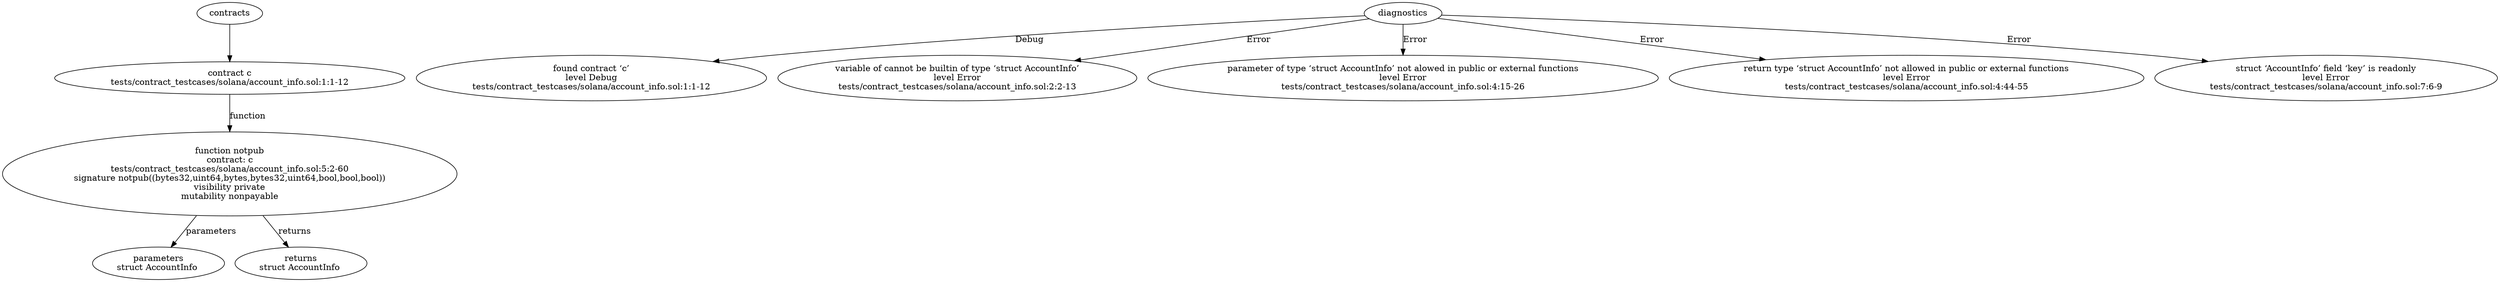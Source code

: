 strict digraph "tests/contract_testcases/solana/account_info.sol" {
	contract [label="contract c\ntests/contract_testcases/solana/account_info.sol:1:1-12"]
	notpub [label="function notpub\ncontract: c\ntests/contract_testcases/solana/account_info.sol:5:2-60\nsignature notpub((bytes32,uint64,bytes,bytes32,uint64,bool,bool,bool))\nvisibility private\nmutability nonpayable"]
	parameters [label="parameters\nstruct AccountInfo "]
	returns [label="returns\nstruct AccountInfo "]
	diagnostic [label="found contract ‘c’\nlevel Debug\ntests/contract_testcases/solana/account_info.sol:1:1-12"]
	diagnostic_8 [label="variable of cannot be builtin of type ‘struct AccountInfo’\nlevel Error\ntests/contract_testcases/solana/account_info.sol:2:2-13"]
	diagnostic_9 [label="parameter of type ‘struct AccountInfo’ not alowed in public or external functions\nlevel Error\ntests/contract_testcases/solana/account_info.sol:4:15-26"]
	diagnostic_10 [label="return type ‘struct AccountInfo’ not allowed in public or external functions\nlevel Error\ntests/contract_testcases/solana/account_info.sol:4:44-55"]
	diagnostic_11 [label="struct ‘AccountInfo’ field ‘key’ is readonly\nlevel Error\ntests/contract_testcases/solana/account_info.sol:7:6-9"]
	contracts -> contract
	contract -> notpub [label="function"]
	notpub -> parameters [label="parameters"]
	notpub -> returns [label="returns"]
	diagnostics -> diagnostic [label="Debug"]
	diagnostics -> diagnostic_8 [label="Error"]
	diagnostics -> diagnostic_9 [label="Error"]
	diagnostics -> diagnostic_10 [label="Error"]
	diagnostics -> diagnostic_11 [label="Error"]
}
